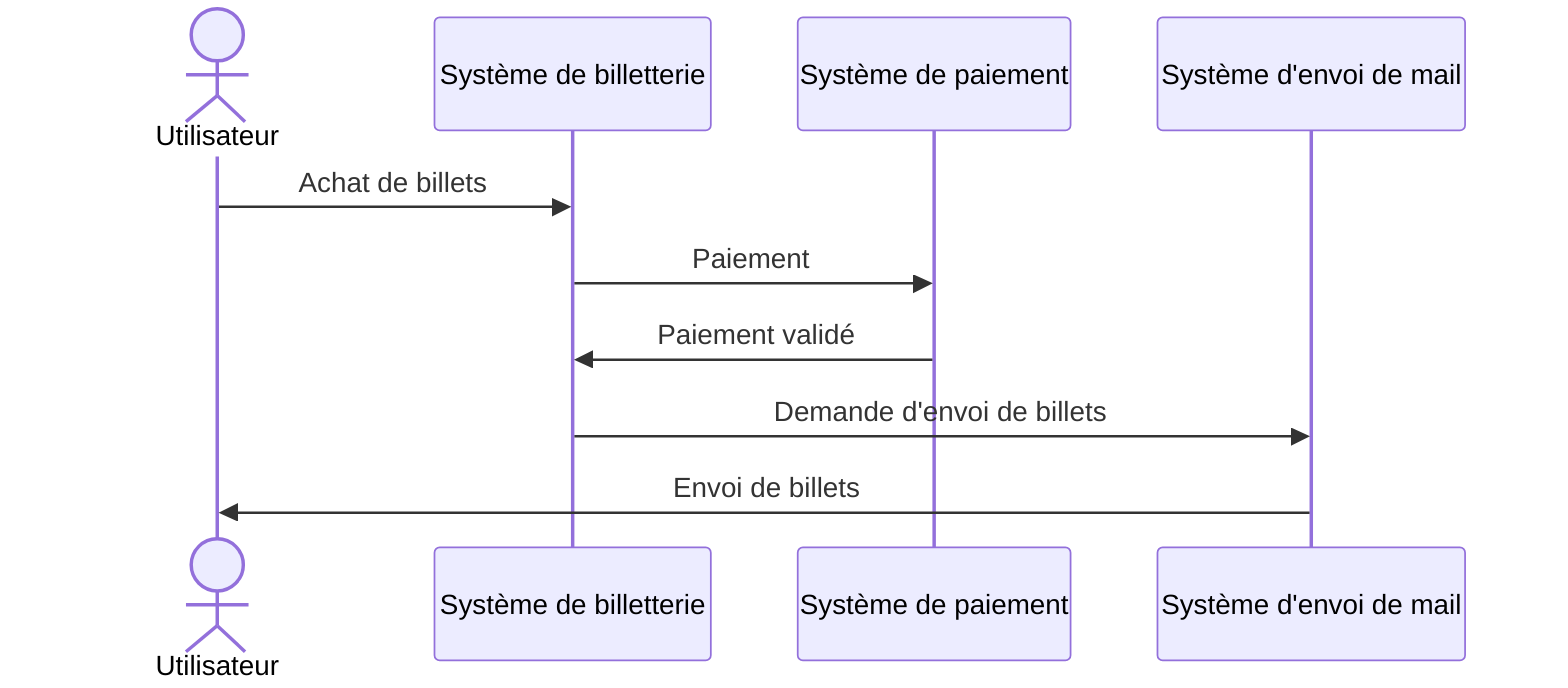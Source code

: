 sequenceDiagram
    actor user as Utilisateur
    participant billetterie as Système de billetterie
    participant paiement as Système de paiement
    participant mail as Système d'envoi de mail

    user->>billetterie: Achat de billets
    billetterie->>paiement: Paiement
    paiement->>billetterie: Paiement validé
    billetterie->>mail: Demande d'envoi de billets
    mail->>user: Envoi de billets
